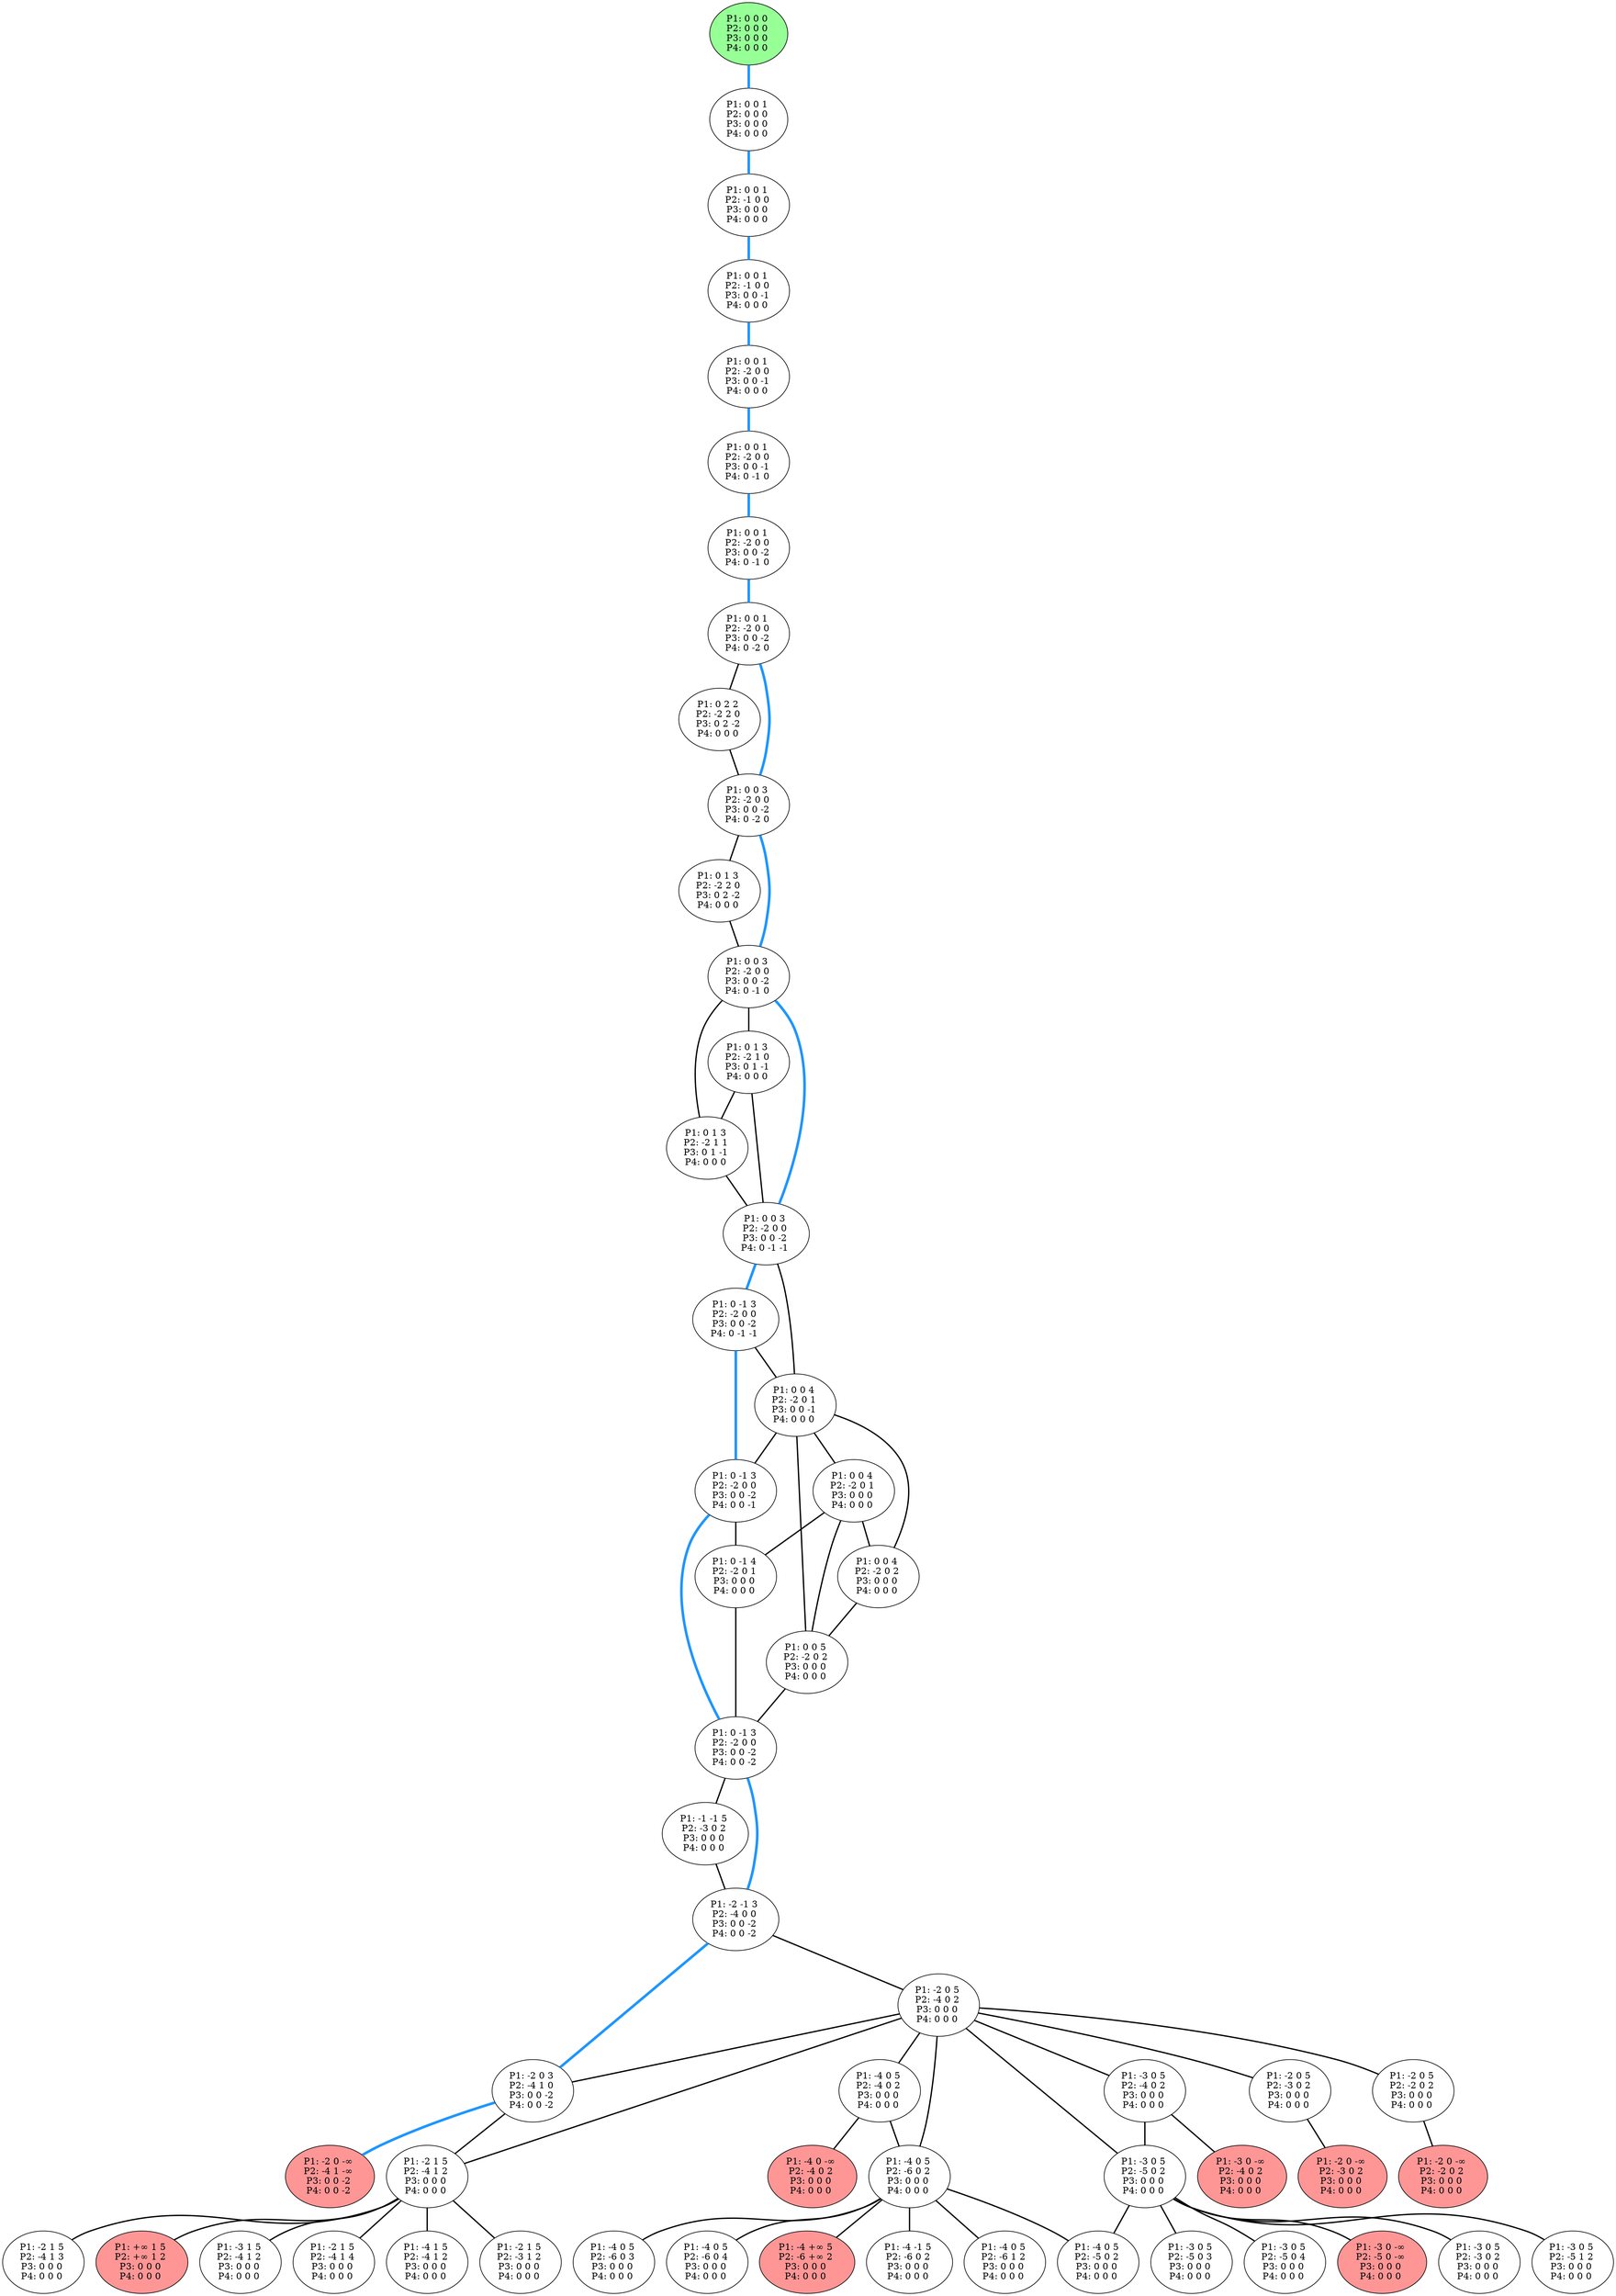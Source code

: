 graph G {
color = "black"
0 [label = "P1: 0 0 0 
P2: 0 0 0 
P3: 0 0 0 
P4: 0 0 0 
",  style="filled", fillcolor = "#96FF96"];
1 [label = "P1: 0 0 1 
P2: 0 0 0 
P3: 0 0 0 
P4: 0 0 0 
"];
2 [label = "P1: 0 0 1 
P2: -1 0 0 
P3: 0 0 0 
P4: 0 0 0 
"];
3 [label = "P1: 0 0 1 
P2: -1 0 0 
P3: 0 0 -1 
P4: 0 0 0 
"];
4 [label = "P1: 0 0 1 
P2: -2 0 0 
P3: 0 0 -1 
P4: 0 0 0 
"];
5 [label = "P1: 0 0 1 
P2: -2 0 0 
P3: 0 0 -1 
P4: 0 -1 0 
"];
6 [label = "P1: 0 0 1 
P2: -2 0 0 
P3: 0 0 -2 
P4: 0 -1 0 
"];
7 [label = "P1: 0 0 1 
P2: -2 0 0 
P3: 0 0 -2 
P4: 0 -2 0 
"];
8 [label = "P1: 0 2 2 
P2: -2 2 0 
P3: 0 2 -2 
P4: 0 0 0 
"];
9 [label = "P1: 0 0 3 
P2: -2 0 0 
P3: 0 0 -2 
P4: 0 -2 0 
"];
10 [label = "P1: 0 1 3 
P2: -2 2 0 
P3: 0 2 -2 
P4: 0 0 0 
"];
11 [label = "P1: 0 0 3 
P2: -2 0 0 
P3: 0 0 -2 
P4: 0 -1 0 
"];
12 [label = "P1: 0 1 3 
P2: -2 1 0 
P3: 0 1 -1 
P4: 0 0 0 
"];
13 [label = "P1: 0 1 3 
P2: -2 1 1 
P3: 0 1 -1 
P4: 0 0 0 
"];
14 [label = "P1: 0 0 3 
P2: -2 0 0 
P3: 0 0 -2 
P4: 0 -1 -1 
"];
15 [label = "P1: 0 -1 3 
P2: -2 0 0 
P3: 0 0 -2 
P4: 0 -1 -1 
"];
16 [label = "P1: 0 0 4 
P2: -2 0 1 
P3: 0 0 -1 
P4: 0 0 0 
"];
17 [label = "P1: 0 -1 3 
P2: -2 0 0 
P3: 0 0 -2 
P4: 0 0 -1 
"];
18 [label = "P1: 0 0 4 
P2: -2 0 1 
P3: 0 0 0 
P4: 0 0 0 
"];
19 [label = "P1: 0 0 4 
P2: -2 0 2 
P3: 0 0 0 
P4: 0 0 0 
"];
20 [label = "P1: 0 0 5 
P2: -2 0 2 
P3: 0 0 0 
P4: 0 0 0 
"];
21 [label = "P1: 0 -1 4 
P2: -2 0 1 
P3: 0 0 0 
P4: 0 0 0 
"];
22 [label = "P1: 0 -1 3 
P2: -2 0 0 
P3: 0 0 -2 
P4: 0 0 -2 
"];
23 [label = "P1: -1 -1 5 
P2: -3 0 2 
P3: 0 0 0 
P4: 0 0 0 
"];
24 [label = "P1: -2 -1 3 
P2: -4 0 0 
P3: 0 0 -2 
P4: 0 0 -2 
"];
25 [label = "P1: -2 0 5 
P2: -4 0 2 
P3: 0 0 0 
P4: 0 0 0 
"];
26 [label = "P1: -2 0 3 
P2: -4 1 0 
P3: 0 0 -2 
P4: 0 0 -2 
"];
2626 [label = "P1: -2 0 -∞ 
P2: -4 1 -∞ 
P3: 0 0 -2 
P4: 0 0 -2 
",  style="filled", fillcolor = "#FF9696"];
27 [label = "P1: -3 0 5 
P2: -4 0 2 
P3: 0 0 0 
P4: 0 0 0 
"];
2727 [label = "P1: -3 0 -∞ 
P2: -4 0 2 
P3: 0 0 0 
P4: 0 0 0 
",  style="filled", fillcolor = "#FF9696"];
28 [label = "P1: -4 0 5 
P2: -4 0 2 
P3: 0 0 0 
P4: 0 0 0 
"];
2828 [label = "P1: -4 0 -∞ 
P2: -4 0 2 
P3: 0 0 0 
P4: 0 0 0 
",  style="filled", fillcolor = "#FF9696"];
29 [label = "P1: -2 0 5 
P2: -3 0 2 
P3: 0 0 0 
P4: 0 0 0 
"];
2929 [label = "P1: -2 0 -∞ 
P2: -3 0 2 
P3: 0 0 0 
P4: 0 0 0 
",  style="filled", fillcolor = "#FF9696"];
30 [label = "P1: -2 0 5 
P2: -2 0 2 
P3: 0 0 0 
P4: 0 0 0 
"];
3030 [label = "P1: -2 0 -∞ 
P2: -2 0 2 
P3: 0 0 0 
P4: 0 0 0 
",  style="filled", fillcolor = "#FF9696"];
31 [label = "P1: -3 0 5 
P2: -5 0 2 
P3: 0 0 0 
P4: 0 0 0 
"];
3131 [label = "P1: -3 0 -∞ 
P2: -5 0 -∞ 
P3: 0 0 0 
P4: 0 0 0 
",  style="filled", fillcolor = "#FF9696"];
32 [label = "P1: -4 0 5 
P2: -6 0 2 
P3: 0 0 0 
P4: 0 0 0 
"];
3232 [label = "P1: -4 +∞ 5 
P2: -6 +∞ 2 
P3: 0 0 0 
P4: 0 0 0 
",  style="filled", fillcolor = "#FF9696"];
33 [label = "P1: -2 1 5 
P2: -4 1 2 
P3: 0 0 0 
P4: 0 0 0 
"];
3333 [label = "P1: +∞ 1 5 
P2: +∞ 1 2 
P3: 0 0 0 
P4: 0 0 0 
",  style="filled", fillcolor = "#FF9696"];
34 [label = "P1: -4 0 5 
P2: -5 0 2 
P3: 0 0 0 
P4: 0 0 0 
"];
35 [label = "P1: -3 0 5 
P2: -3 0 2 
P3: 0 0 0 
P4: 0 0 0 
"];
36 [label = "P1: -3 0 5 
P2: -5 1 2 
P3: 0 0 0 
P4: 0 0 0 
"];
37 [label = "P1: -3 0 5 
P2: -5 0 3 
P3: 0 0 0 
P4: 0 0 0 
"];
38 [label = "P1: -3 0 5 
P2: -5 0 4 
P3: 0 0 0 
P4: 0 0 0 
"];
39 [label = "P1: -4 -1 5 
P2: -6 0 2 
P3: 0 0 0 
P4: 0 0 0 
"];
40 [label = "P1: -4 0 5 
P2: -6 1 2 
P3: 0 0 0 
P4: 0 0 0 
"];
41 [label = "P1: -4 0 5 
P2: -6 0 3 
P3: 0 0 0 
P4: 0 0 0 
"];
42 [label = "P1: -4 0 5 
P2: -6 0 4 
P3: 0 0 0 
P4: 0 0 0 
"];
43 [label = "P1: -3 1 5 
P2: -4 1 2 
P3: 0 0 0 
P4: 0 0 0 
"];
44 [label = "P1: -4 1 5 
P2: -4 1 2 
P3: 0 0 0 
P4: 0 0 0 
"];
45 [label = "P1: -2 1 5 
P2: -3 1 2 
P3: 0 0 0 
P4: 0 0 0 
"];
46 [label = "P1: -2 1 5 
P2: -4 1 3 
P3: 0 0 0 
P4: 0 0 0 
"];
47 [label = "P1: -2 1 5 
P2: -4 1 4 
P3: 0 0 0 
P4: 0 0 0 
"];
edge [style=bold];
0 -- 1 [color="#1E96FF", penwidth=4.0];

1 -- 2 [color="#1E96FF", penwidth=4.0];

2 -- 3 [color="#1E96FF", penwidth=4.0];

3 -- 4 [color="#1E96FF", penwidth=4.0];

4 -- 5 [color="#1E96FF", penwidth=4.0];

5 -- 6 [color="#1E96FF", penwidth=4.0];

6 -- 7 [color="#1E96FF", penwidth=4.0];

7 -- 8 [color=black];
7 -- 9 [color="#1E96FF", penwidth=4.0];

8 -- 9 [color=black];

9 -- 10 [color=black];
9 -- 11 [color="#1E96FF", penwidth=4.0];

10 -- 11 [color=black];

11 -- 12 [color=black];
11 -- 13 [color=black];
11 -- 14 [color="#1E96FF", penwidth=4.0];

12 -- 13 [color=black];
12 -- 14 [color=black];

13 -- 14 [color=black];

14 -- 15 [color="#1E96FF", penwidth=4.0];
14 -- 16 [color=black];

15 -- 16 [color=black];
15 -- 17 [color="#1E96FF", penwidth=4.0];

16 -- 17 [color=black];
16 -- 18 [color=black];
16 -- 19 [color=black];
16 -- 20 [color=black];

17 -- 21 [color=black];
17 -- 22 [color="#1E96FF", penwidth=4.0];

18 -- 21 [color=black];
18 -- 19 [color=black];
18 -- 20 [color=black];

19 -- 20 [color=black];

20 -- 22 [color=black];

21 -- 22 [color=black];

22 -- 23 [color=black];
22 -- 24 [color="#1E96FF", penwidth=4.0];

23 -- 24 [color=black];

24 -- 25 [color=black];
24 -- 26 [color="#1E96FF", penwidth=4.0];

25 -- 27 [color=black];
25 -- 28 [color=black];
25 -- 29 [color=black];
25 -- 30 [color=black];
25 -- 26 [color=black];
25 -- 31 [color=black];
25 -- 32 [color=black];
25 -- 33 [color=black];

26 -- 33 [color=black];

26 -- 2626 [color="#1E96FF", penwidth=4.0];
27 -- 31 [color=black];

27 -- 2727 [color=black];
28 -- 32 [color=black];

28 -- 2828 [color=black];

29 -- 2929 [color=black];

30 -- 3030 [color=black];
31 -- 34 [color=black];
31 -- 35 [color=black];
31 -- 36 [color=black];
31 -- 37 [color=black];
31 -- 38 [color=black];

31 -- 3131 [color=black];
32 -- 39 [color=black];
32 -- 34 [color=black];
32 -- 40 [color=black];
32 -- 41 [color=black];
32 -- 42 [color=black];

32 -- 3232 [color=black];
33 -- 43 [color=black];
33 -- 44 [color=black];
33 -- 45 [color=black];
33 -- 46 [color=black];
33 -- 47 [color=black];

33 -- 3333 [color=black];














}

